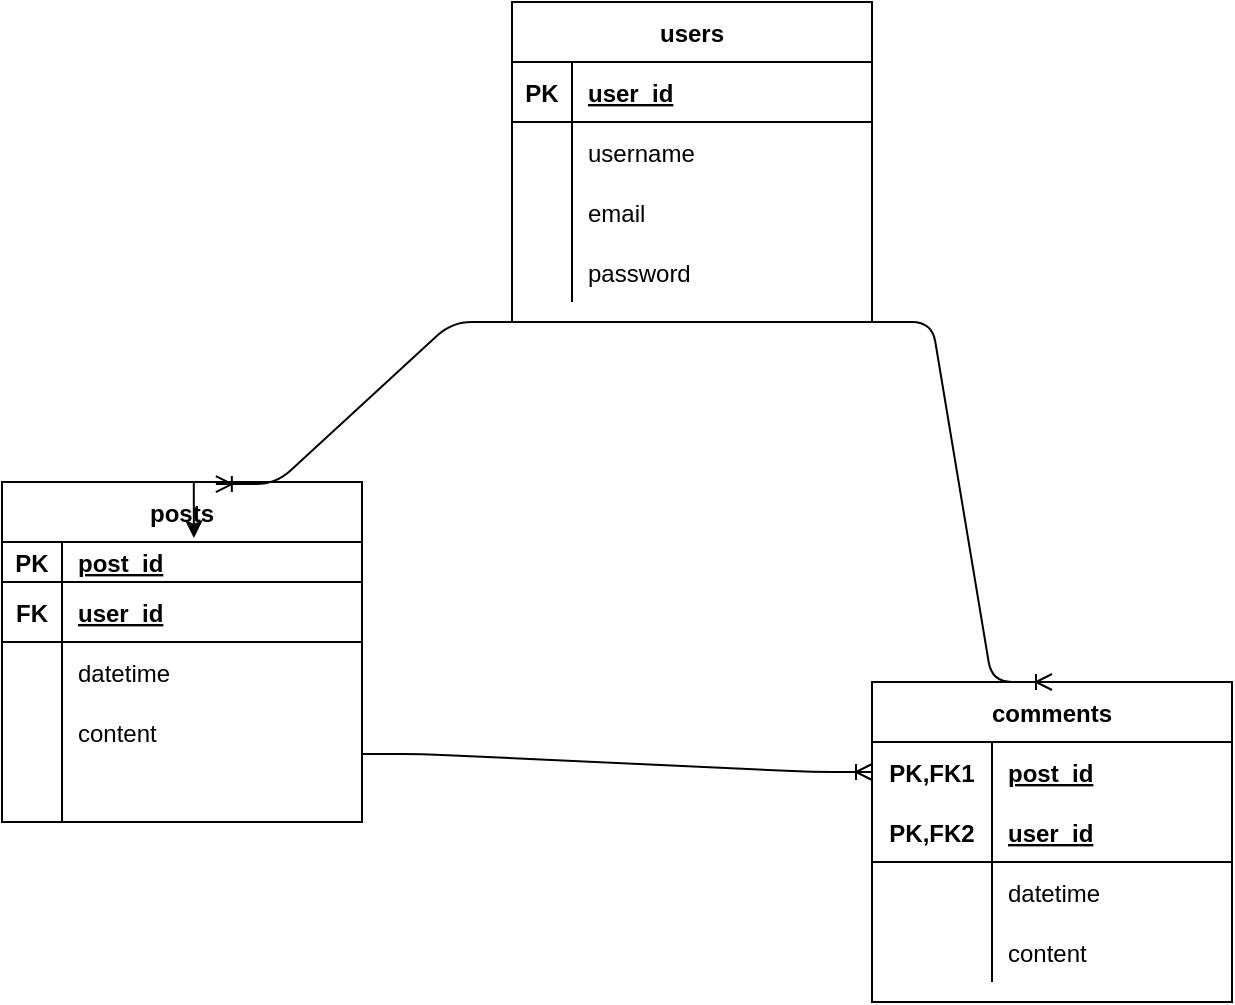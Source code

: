 <mxfile version="15.3.2" type="device"><diagram id="sS1qMfqI1x9u94HYDBk_" name="Page-1"><mxGraphModel dx="1422" dy="762" grid="1" gridSize="10" guides="1" tooltips="1" connect="1" arrows="1" fold="1" page="1" pageScale="1" pageWidth="850" pageHeight="1100" math="0" shadow="0"><root><mxCell id="0"/><mxCell id="1" parent="0"/><mxCell id="wZVmF05Mewygdej2iyJo-27" value="users" style="shape=table;startSize=30;container=1;collapsible=1;childLayout=tableLayout;fixedRows=1;rowLines=0;fontStyle=1;align=center;resizeLast=1;" parent="1" vertex="1"><mxGeometry x="335" y="390" width="180" height="160" as="geometry"/></mxCell><mxCell id="wZVmF05Mewygdej2iyJo-28" value="" style="shape=partialRectangle;collapsible=0;dropTarget=0;pointerEvents=0;fillColor=none;top=0;left=0;bottom=1;right=0;points=[[0,0.5],[1,0.5]];portConstraint=eastwest;" parent="wZVmF05Mewygdej2iyJo-27" vertex="1"><mxGeometry y="30" width="180" height="30" as="geometry"/></mxCell><mxCell id="wZVmF05Mewygdej2iyJo-29" value="PK" style="shape=partialRectangle;connectable=0;fillColor=none;top=0;left=0;bottom=0;right=0;fontStyle=1;overflow=hidden;" parent="wZVmF05Mewygdej2iyJo-28" vertex="1"><mxGeometry width="30" height="30" as="geometry"><mxRectangle width="30" height="30" as="alternateBounds"/></mxGeometry></mxCell><mxCell id="wZVmF05Mewygdej2iyJo-30" value="user_id" style="shape=partialRectangle;connectable=0;fillColor=none;top=0;left=0;bottom=0;right=0;align=left;spacingLeft=6;fontStyle=5;overflow=hidden;" parent="wZVmF05Mewygdej2iyJo-28" vertex="1"><mxGeometry x="30" width="150" height="30" as="geometry"><mxRectangle width="150" height="30" as="alternateBounds"/></mxGeometry></mxCell><mxCell id="wZVmF05Mewygdej2iyJo-31" value="" style="shape=partialRectangle;collapsible=0;dropTarget=0;pointerEvents=0;fillColor=none;top=0;left=0;bottom=0;right=0;points=[[0,0.5],[1,0.5]];portConstraint=eastwest;" parent="wZVmF05Mewygdej2iyJo-27" vertex="1"><mxGeometry y="60" width="180" height="30" as="geometry"/></mxCell><mxCell id="wZVmF05Mewygdej2iyJo-32" value="" style="shape=partialRectangle;connectable=0;fillColor=none;top=0;left=0;bottom=0;right=0;editable=1;overflow=hidden;" parent="wZVmF05Mewygdej2iyJo-31" vertex="1"><mxGeometry width="30" height="30" as="geometry"><mxRectangle width="30" height="30" as="alternateBounds"/></mxGeometry></mxCell><mxCell id="wZVmF05Mewygdej2iyJo-33" value="username" style="shape=partialRectangle;connectable=0;fillColor=none;top=0;left=0;bottom=0;right=0;align=left;spacingLeft=6;overflow=hidden;" parent="wZVmF05Mewygdej2iyJo-31" vertex="1"><mxGeometry x="30" width="150" height="30" as="geometry"><mxRectangle width="150" height="30" as="alternateBounds"/></mxGeometry></mxCell><mxCell id="wZVmF05Mewygdej2iyJo-34" value="" style="shape=partialRectangle;collapsible=0;dropTarget=0;pointerEvents=0;fillColor=none;top=0;left=0;bottom=0;right=0;points=[[0,0.5],[1,0.5]];portConstraint=eastwest;" parent="wZVmF05Mewygdej2iyJo-27" vertex="1"><mxGeometry y="90" width="180" height="30" as="geometry"/></mxCell><mxCell id="wZVmF05Mewygdej2iyJo-35" value="" style="shape=partialRectangle;connectable=0;fillColor=none;top=0;left=0;bottom=0;right=0;editable=1;overflow=hidden;" parent="wZVmF05Mewygdej2iyJo-34" vertex="1"><mxGeometry width="30" height="30" as="geometry"><mxRectangle width="30" height="30" as="alternateBounds"/></mxGeometry></mxCell><mxCell id="wZVmF05Mewygdej2iyJo-36" value="email" style="shape=partialRectangle;connectable=0;fillColor=none;top=0;left=0;bottom=0;right=0;align=left;spacingLeft=6;overflow=hidden;" parent="wZVmF05Mewygdej2iyJo-34" vertex="1"><mxGeometry x="30" width="150" height="30" as="geometry"><mxRectangle width="150" height="30" as="alternateBounds"/></mxGeometry></mxCell><mxCell id="wZVmF05Mewygdej2iyJo-37" value="" style="shape=partialRectangle;collapsible=0;dropTarget=0;pointerEvents=0;fillColor=none;top=0;left=0;bottom=0;right=0;points=[[0,0.5],[1,0.5]];portConstraint=eastwest;" parent="wZVmF05Mewygdej2iyJo-27" vertex="1"><mxGeometry y="120" width="180" height="30" as="geometry"/></mxCell><mxCell id="wZVmF05Mewygdej2iyJo-38" value="" style="shape=partialRectangle;connectable=0;fillColor=none;top=0;left=0;bottom=0;right=0;editable=1;overflow=hidden;" parent="wZVmF05Mewygdej2iyJo-37" vertex="1"><mxGeometry width="30" height="30" as="geometry"><mxRectangle width="30" height="30" as="alternateBounds"/></mxGeometry></mxCell><mxCell id="wZVmF05Mewygdej2iyJo-39" value="password" style="shape=partialRectangle;connectable=0;fillColor=none;top=0;left=0;bottom=0;right=0;align=left;spacingLeft=6;overflow=hidden;" parent="wZVmF05Mewygdej2iyJo-37" vertex="1"><mxGeometry x="30" width="150" height="30" as="geometry"><mxRectangle width="150" height="30" as="alternateBounds"/></mxGeometry></mxCell><mxCell id="wZVmF05Mewygdej2iyJo-40" value="comments" style="shape=table;startSize=30;container=1;collapsible=1;childLayout=tableLayout;fixedRows=1;rowLines=0;fontStyle=1;align=center;resizeLast=1;" parent="1" vertex="1"><mxGeometry x="515" y="730" width="180" height="160" as="geometry"/></mxCell><mxCell id="wZVmF05Mewygdej2iyJo-41" value="" style="shape=partialRectangle;collapsible=0;dropTarget=0;pointerEvents=0;fillColor=none;top=0;left=0;bottom=0;right=0;points=[[0,0.5],[1,0.5]];portConstraint=eastwest;" parent="wZVmF05Mewygdej2iyJo-40" vertex="1"><mxGeometry y="30" width="180" height="30" as="geometry"/></mxCell><mxCell id="wZVmF05Mewygdej2iyJo-42" value="PK,FK1" style="shape=partialRectangle;connectable=0;fillColor=none;top=0;left=0;bottom=0;right=0;fontStyle=1;overflow=hidden;" parent="wZVmF05Mewygdej2iyJo-41" vertex="1"><mxGeometry width="60" height="30" as="geometry"><mxRectangle width="60" height="30" as="alternateBounds"/></mxGeometry></mxCell><mxCell id="wZVmF05Mewygdej2iyJo-43" value="post_id" style="shape=partialRectangle;connectable=0;fillColor=none;top=0;left=0;bottom=0;right=0;align=left;spacingLeft=6;fontStyle=5;overflow=hidden;" parent="wZVmF05Mewygdej2iyJo-41" vertex="1"><mxGeometry x="60" width="120" height="30" as="geometry"><mxRectangle width="120" height="30" as="alternateBounds"/></mxGeometry></mxCell><mxCell id="wZVmF05Mewygdej2iyJo-44" value="" style="shape=partialRectangle;collapsible=0;dropTarget=0;pointerEvents=0;fillColor=none;top=0;left=0;bottom=1;right=0;points=[[0,0.5],[1,0.5]];portConstraint=eastwest;" parent="wZVmF05Mewygdej2iyJo-40" vertex="1"><mxGeometry y="60" width="180" height="30" as="geometry"/></mxCell><mxCell id="wZVmF05Mewygdej2iyJo-45" value="PK,FK2" style="shape=partialRectangle;connectable=0;fillColor=none;top=0;left=0;bottom=0;right=0;fontStyle=1;overflow=hidden;" parent="wZVmF05Mewygdej2iyJo-44" vertex="1"><mxGeometry width="60" height="30" as="geometry"><mxRectangle width="60" height="30" as="alternateBounds"/></mxGeometry></mxCell><mxCell id="wZVmF05Mewygdej2iyJo-46" value="user_id" style="shape=partialRectangle;connectable=0;fillColor=none;top=0;left=0;bottom=0;right=0;align=left;spacingLeft=6;fontStyle=5;overflow=hidden;" parent="wZVmF05Mewygdej2iyJo-44" vertex="1"><mxGeometry x="60" width="120" height="30" as="geometry"><mxRectangle width="120" height="30" as="alternateBounds"/></mxGeometry></mxCell><mxCell id="wZVmF05Mewygdej2iyJo-47" value="" style="shape=partialRectangle;collapsible=0;dropTarget=0;pointerEvents=0;fillColor=none;top=0;left=0;bottom=0;right=0;points=[[0,0.5],[1,0.5]];portConstraint=eastwest;" parent="wZVmF05Mewygdej2iyJo-40" vertex="1"><mxGeometry y="90" width="180" height="30" as="geometry"/></mxCell><mxCell id="wZVmF05Mewygdej2iyJo-48" value="" style="shape=partialRectangle;connectable=0;fillColor=none;top=0;left=0;bottom=0;right=0;editable=1;overflow=hidden;" parent="wZVmF05Mewygdej2iyJo-47" vertex="1"><mxGeometry width="60" height="30" as="geometry"><mxRectangle width="60" height="30" as="alternateBounds"/></mxGeometry></mxCell><mxCell id="wZVmF05Mewygdej2iyJo-49" value="datetime  " style="shape=partialRectangle;connectable=0;fillColor=none;top=0;left=0;bottom=0;right=0;align=left;spacingLeft=6;overflow=hidden;" parent="wZVmF05Mewygdej2iyJo-47" vertex="1"><mxGeometry x="60" width="120" height="30" as="geometry"><mxRectangle width="120" height="30" as="alternateBounds"/></mxGeometry></mxCell><mxCell id="wZVmF05Mewygdej2iyJo-50" value="" style="shape=partialRectangle;collapsible=0;dropTarget=0;pointerEvents=0;fillColor=none;top=0;left=0;bottom=0;right=0;points=[[0,0.5],[1,0.5]];portConstraint=eastwest;" parent="wZVmF05Mewygdej2iyJo-40" vertex="1"><mxGeometry y="120" width="180" height="30" as="geometry"/></mxCell><mxCell id="wZVmF05Mewygdej2iyJo-51" value="" style="shape=partialRectangle;connectable=0;fillColor=none;top=0;left=0;bottom=0;right=0;editable=1;overflow=hidden;" parent="wZVmF05Mewygdej2iyJo-50" vertex="1"><mxGeometry width="60" height="30" as="geometry"><mxRectangle width="60" height="30" as="alternateBounds"/></mxGeometry></mxCell><mxCell id="wZVmF05Mewygdej2iyJo-52" value="content" style="shape=partialRectangle;connectable=0;fillColor=none;top=0;left=0;bottom=0;right=0;align=left;spacingLeft=6;overflow=hidden;" parent="wZVmF05Mewygdej2iyJo-50" vertex="1"><mxGeometry x="60" width="120" height="30" as="geometry"><mxRectangle width="120" height="30" as="alternateBounds"/></mxGeometry></mxCell><mxCell id="wZVmF05Mewygdej2iyJo-53" value="posts" style="shape=table;startSize=30;container=1;collapsible=1;childLayout=tableLayout;fixedRows=1;rowLines=0;fontStyle=1;align=center;resizeLast=1;" parent="1" vertex="1"><mxGeometry x="80" y="630" width="180" height="170" as="geometry"/></mxCell><mxCell id="wZVmF05Mewygdej2iyJo-66" value="" style="shape=partialRectangle;collapsible=0;dropTarget=0;pointerEvents=0;fillColor=none;top=0;left=0;bottom=1;right=0;points=[[0,0.5],[1,0.5]];portConstraint=eastwest;" parent="wZVmF05Mewygdej2iyJo-53" vertex="1"><mxGeometry y="30" width="180" height="20" as="geometry"/></mxCell><mxCell id="wZVmF05Mewygdej2iyJo-67" value="PK" style="shape=partialRectangle;connectable=0;fillColor=none;top=0;left=0;bottom=0;right=0;fontStyle=1;overflow=hidden;" parent="wZVmF05Mewygdej2iyJo-66" vertex="1"><mxGeometry width="30" height="20" as="geometry"><mxRectangle width="30" height="20" as="alternateBounds"/></mxGeometry></mxCell><mxCell id="wZVmF05Mewygdej2iyJo-68" value="post_id" style="shape=partialRectangle;connectable=0;fillColor=none;top=0;left=0;bottom=0;right=0;align=left;spacingLeft=6;fontStyle=5;overflow=hidden;" parent="wZVmF05Mewygdej2iyJo-66" vertex="1"><mxGeometry x="30" width="150" height="20" as="geometry"><mxRectangle width="150" height="20" as="alternateBounds"/></mxGeometry></mxCell><mxCell id="wZVmF05Mewygdej2iyJo-54" value="" style="shape=partialRectangle;collapsible=0;dropTarget=0;pointerEvents=0;fillColor=none;top=0;left=0;bottom=1;right=0;points=[[0,0.5],[1,0.5]];portConstraint=eastwest;" parent="wZVmF05Mewygdej2iyJo-53" vertex="1"><mxGeometry y="50" width="180" height="30" as="geometry"/></mxCell><mxCell id="wZVmF05Mewygdej2iyJo-55" value="FK" style="shape=partialRectangle;connectable=0;fillColor=none;top=0;left=0;bottom=0;right=0;fontStyle=1;overflow=hidden;" parent="wZVmF05Mewygdej2iyJo-54" vertex="1"><mxGeometry width="30" height="30" as="geometry"><mxRectangle width="30" height="30" as="alternateBounds"/></mxGeometry></mxCell><mxCell id="wZVmF05Mewygdej2iyJo-56" value="user_id" style="shape=partialRectangle;connectable=0;fillColor=none;top=0;left=0;bottom=0;right=0;align=left;spacingLeft=6;fontStyle=5;overflow=hidden;" parent="wZVmF05Mewygdej2iyJo-54" vertex="1"><mxGeometry x="30" width="150" height="30" as="geometry"><mxRectangle width="150" height="30" as="alternateBounds"/></mxGeometry></mxCell><mxCell id="wZVmF05Mewygdej2iyJo-57" value="" style="shape=partialRectangle;collapsible=0;dropTarget=0;pointerEvents=0;fillColor=none;top=0;left=0;bottom=0;right=0;points=[[0,0.5],[1,0.5]];portConstraint=eastwest;" parent="wZVmF05Mewygdej2iyJo-53" vertex="1"><mxGeometry y="80" width="180" height="30" as="geometry"/></mxCell><mxCell id="wZVmF05Mewygdej2iyJo-58" value="" style="shape=partialRectangle;connectable=0;fillColor=none;top=0;left=0;bottom=0;right=0;editable=1;overflow=hidden;" parent="wZVmF05Mewygdej2iyJo-57" vertex="1"><mxGeometry width="30" height="30" as="geometry"><mxRectangle width="30" height="30" as="alternateBounds"/></mxGeometry></mxCell><mxCell id="wZVmF05Mewygdej2iyJo-59" value="datetime" style="shape=partialRectangle;connectable=0;fillColor=none;top=0;left=0;bottom=0;right=0;align=left;spacingLeft=6;overflow=hidden;" parent="wZVmF05Mewygdej2iyJo-57" vertex="1"><mxGeometry x="30" width="150" height="30" as="geometry"><mxRectangle width="150" height="30" as="alternateBounds"/></mxGeometry></mxCell><mxCell id="wZVmF05Mewygdej2iyJo-60" value="" style="shape=partialRectangle;collapsible=0;dropTarget=0;pointerEvents=0;fillColor=none;top=0;left=0;bottom=0;right=0;points=[[0,0.5],[1,0.5]];portConstraint=eastwest;" parent="wZVmF05Mewygdej2iyJo-53" vertex="1"><mxGeometry y="110" width="180" height="30" as="geometry"/></mxCell><mxCell id="wZVmF05Mewygdej2iyJo-61" value="" style="shape=partialRectangle;connectable=0;fillColor=none;top=0;left=0;bottom=0;right=0;editable=1;overflow=hidden;" parent="wZVmF05Mewygdej2iyJo-60" vertex="1"><mxGeometry width="30" height="30" as="geometry"><mxRectangle width="30" height="30" as="alternateBounds"/></mxGeometry></mxCell><mxCell id="wZVmF05Mewygdej2iyJo-62" value="content" style="shape=partialRectangle;connectable=0;fillColor=none;top=0;left=0;bottom=0;right=0;align=left;spacingLeft=6;overflow=hidden;" parent="wZVmF05Mewygdej2iyJo-60" vertex="1"><mxGeometry x="30" width="150" height="30" as="geometry"><mxRectangle width="150" height="30" as="alternateBounds"/></mxGeometry></mxCell><mxCell id="wZVmF05Mewygdej2iyJo-63" value="" style="shape=partialRectangle;collapsible=0;dropTarget=0;pointerEvents=0;fillColor=none;top=0;left=0;bottom=0;right=0;points=[[0,0.5],[1,0.5]];portConstraint=eastwest;" parent="wZVmF05Mewygdej2iyJo-53" vertex="1"><mxGeometry y="140" width="180" height="30" as="geometry"/></mxCell><mxCell id="wZVmF05Mewygdej2iyJo-64" value="" style="shape=partialRectangle;connectable=0;fillColor=none;top=0;left=0;bottom=0;right=0;editable=1;overflow=hidden;" parent="wZVmF05Mewygdej2iyJo-63" vertex="1"><mxGeometry width="30" height="30" as="geometry"><mxRectangle width="30" height="30" as="alternateBounds"/></mxGeometry></mxCell><mxCell id="wZVmF05Mewygdej2iyJo-65" value="" style="shape=partialRectangle;connectable=0;fillColor=none;top=0;left=0;bottom=0;right=0;align=left;spacingLeft=6;overflow=hidden;" parent="wZVmF05Mewygdej2iyJo-63" vertex="1"><mxGeometry x="30" width="150" height="30" as="geometry"><mxRectangle width="150" height="30" as="alternateBounds"/></mxGeometry></mxCell><mxCell id="wZVmF05Mewygdej2iyJo-69" style="edgeStyle=orthogonalEdgeStyle;rounded=0;orthogonalLoop=1;jettySize=auto;html=1;exitX=0.5;exitY=0;exitDx=0;exitDy=0;entryX=0.533;entryY=-0.1;entryDx=0;entryDy=0;entryPerimeter=0;" parent="wZVmF05Mewygdej2iyJo-53" source="wZVmF05Mewygdej2iyJo-53" target="wZVmF05Mewygdej2iyJo-66" edge="1"><mxGeometry relative="1" as="geometry"/></mxCell><mxCell id="wZVmF05Mewygdej2iyJo-70" value="" style="edgeStyle=entityRelationEdgeStyle;fontSize=12;html=1;endArrow=ERoneToMany;exitX=0;exitY=1;exitDx=0;exitDy=0;entryX=0.594;entryY=0.006;entryDx=0;entryDy=0;entryPerimeter=0;" parent="1" source="wZVmF05Mewygdej2iyJo-27" target="wZVmF05Mewygdej2iyJo-53" edge="1"><mxGeometry width="100" height="100" relative="1" as="geometry"><mxPoint x="340" y="640" as="sourcePoint"/><mxPoint x="440" y="540" as="targetPoint"/></mxGeometry></mxCell><mxCell id="wZVmF05Mewygdej2iyJo-71" value="" style="edgeStyle=entityRelationEdgeStyle;fontSize=12;html=1;endArrow=ERoneToMany;exitX=1;exitY=1;exitDx=0;exitDy=0;entryX=0.5;entryY=0;entryDx=0;entryDy=0;" parent="1" source="wZVmF05Mewygdej2iyJo-27" target="wZVmF05Mewygdej2iyJo-40" edge="1"><mxGeometry width="100" height="100" relative="1" as="geometry"><mxPoint x="470" y="620" as="sourcePoint"/><mxPoint x="570" y="520" as="targetPoint"/></mxGeometry></mxCell><mxCell id="wZVmF05Mewygdej2iyJo-73" value="" style="edgeStyle=entityRelationEdgeStyle;fontSize=12;html=1;endArrow=ERoneToMany;exitX=1;exitY=0.867;exitDx=0;exitDy=0;exitPerimeter=0;" parent="1" source="wZVmF05Mewygdej2iyJo-60" target="wZVmF05Mewygdej2iyJo-41" edge="1"><mxGeometry width="100" height="100" relative="1" as="geometry"><mxPoint x="260" y="770" as="sourcePoint"/><mxPoint x="360" y="670" as="targetPoint"/></mxGeometry></mxCell></root></mxGraphModel></diagram></mxfile>